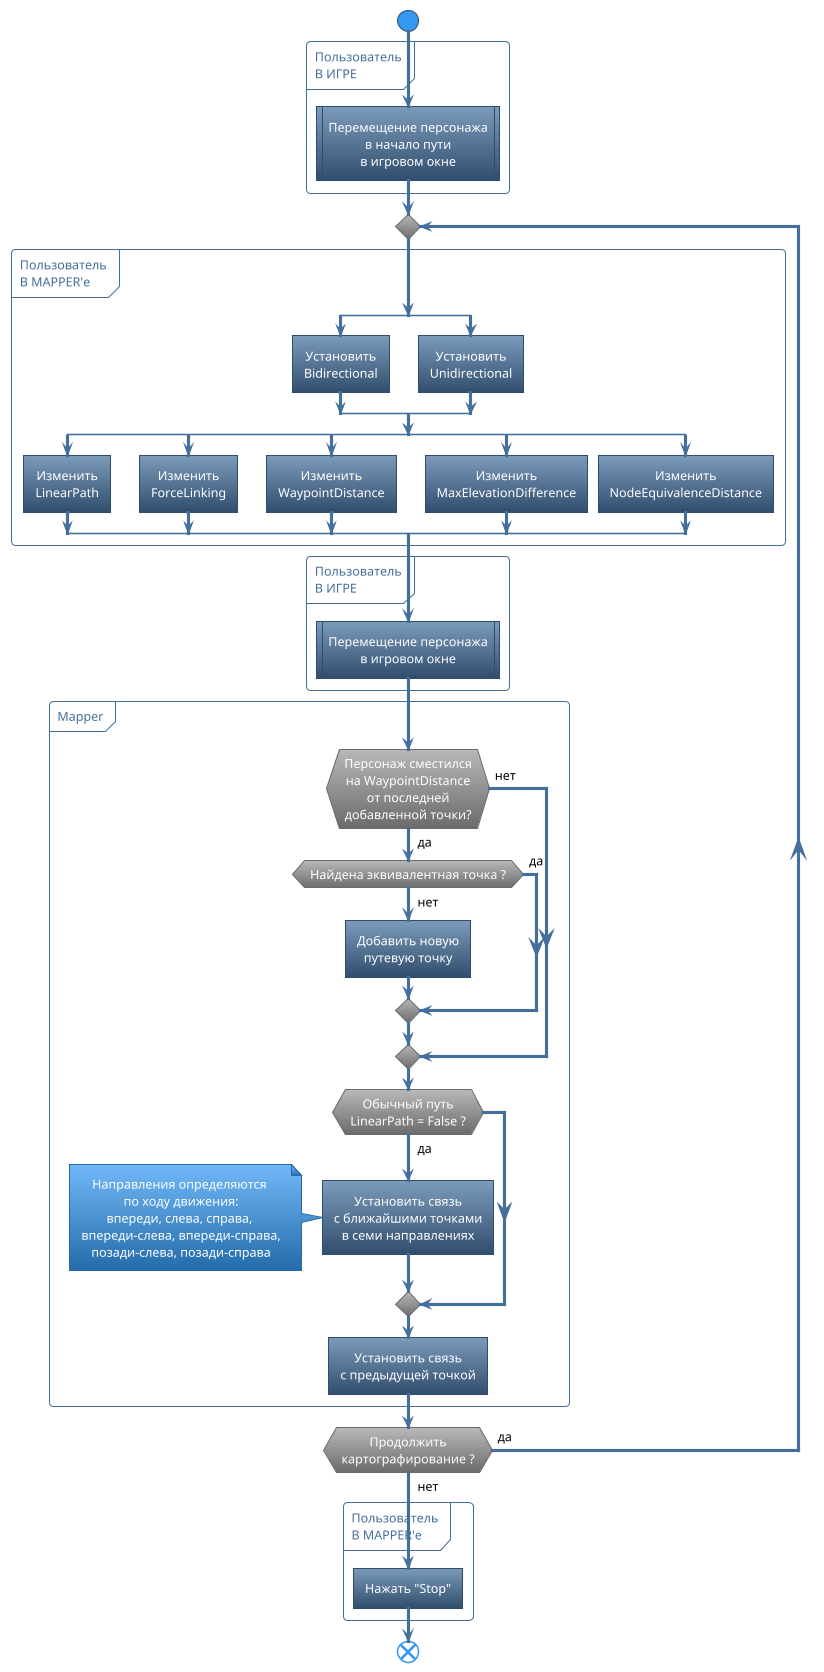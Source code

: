@startuml
!theme spacelab
skinparam DefaultTextAlignment center

start
partition "Пользователь\nВ ИГРЕ" {
    :Перемещение персонажа\nв начало пути\nв игровом окне|
}
repeat
partition "Пользователь\nВ MAPPER'e" {
    split
        :Установить\nBidirectional]
    split again
        :Установить\nUnidirectional]
    end split

    split
        :Изменить\nLinearPath]
    split again
        :Изменить\nForceLinking]
    split again
        :Изменить\nWaypointDistance]
    split again
        :Изменить\nMaxElevationDifference]
    split again
        :Изменить\nNodeEquivalenceDistance]
    end split
}
partition "Пользователь\nВ ИГРЕ" {
    :Перемещение персонажа\nв игровом окне|
}
partition "Mapper" { 
    if(Персонаж сместился\nна WaypointDistance\nот последней\nдобавленной точки?) then (<color:black>да)
        if(Найдена эквивалентная точка ?) then (<color:black>да)
        else (<color:black>нет)
            :Добавить новую\nпутевую точку]
        endif
    else (<color:black>нет)
    endif
    if (Обычный путь\nLinearPath = False ?) then (<color:black>да)
        :Установить связь\nс ближайшими точками\nв семи направлениях]
        note 
            Направления определяются 
            по ходу движения:
            впереди, слева, справа, 
            впереди-слева, впереди-справа,
            позади-слева, позади-справа
        endnote
    endif
    :Установить связь\nс предыдущей точкой]
}

repeat while (Продолжить\nкартографирование ?) is (<color:black>да) not (<color:black>нет)

partition "Пользователь\nВ MAPPER'e" {
    :Нажать "Stop"]
}
end

@enduml